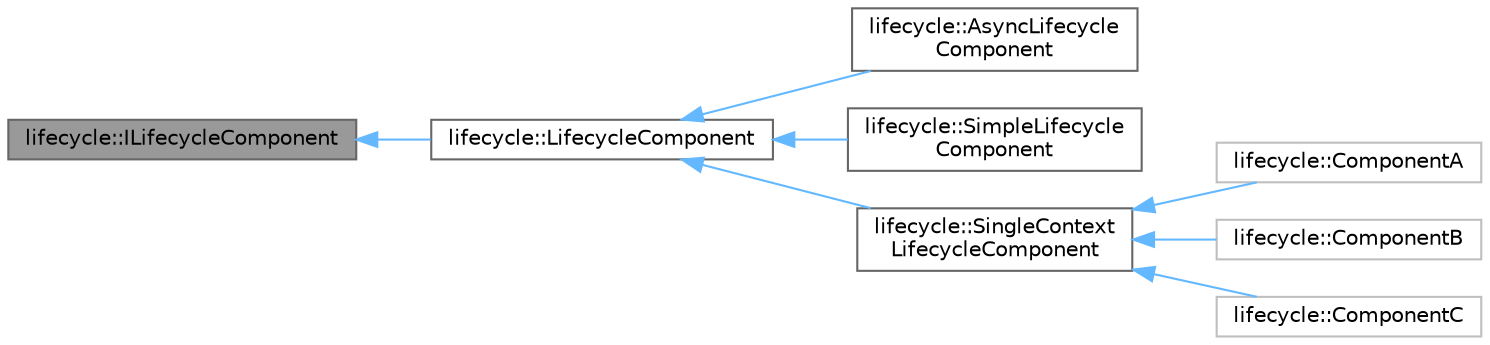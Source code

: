 digraph "lifecycle::ILifecycleComponent"
{
 // LATEX_PDF_SIZE
  bgcolor="transparent";
  edge [fontname=Helvetica,fontsize=10,labelfontname=Helvetica,labelfontsize=10];
  node [fontname=Helvetica,fontsize=10,shape=box,height=0.2,width=0.4];
  rankdir="LR";
  Node1 [id="Node000001",label="lifecycle::ILifecycleComponent",height=0.2,width=0.4,color="gray40", fillcolor="grey60", style="filled", fontcolor="black",tooltip=" "];
  Node1 -> Node2 [id="edge1_Node000001_Node000002",dir="back",color="steelblue1",style="solid",tooltip=" "];
  Node2 [id="Node000002",label="lifecycle::LifecycleComponent",height=0.2,width=0.4,color="gray40", fillcolor="white", style="filled",URL="$d9/d06/classlifecycle_1_1LifecycleComponent.html",tooltip=" "];
  Node2 -> Node3 [id="edge2_Node000002_Node000003",dir="back",color="steelblue1",style="solid",tooltip=" "];
  Node3 [id="Node000003",label="lifecycle::AsyncLifecycle\lComponent",height=0.2,width=0.4,color="gray40", fillcolor="white", style="filled",URL="$d5/d0a/classlifecycle_1_1AsyncLifecycleComponent.html",tooltip=" "];
  Node2 -> Node4 [id="edge3_Node000002_Node000004",dir="back",color="steelblue1",style="solid",tooltip=" "];
  Node4 [id="Node000004",label="lifecycle::SimpleLifecycle\lComponent",height=0.2,width=0.4,color="gray40", fillcolor="white", style="filled",URL="$da/df0/classlifecycle_1_1SimpleLifecycleComponent.html",tooltip=" "];
  Node2 -> Node5 [id="edge4_Node000002_Node000005",dir="back",color="steelblue1",style="solid",tooltip=" "];
  Node5 [id="Node000005",label="lifecycle::SingleContext\lLifecycleComponent",height=0.2,width=0.4,color="gray40", fillcolor="white", style="filled",URL="$db/dcc/classlifecycle_1_1SingleContextLifecycleComponent.html",tooltip=" "];
  Node5 -> Node6 [id="edge5_Node000005_Node000006",dir="back",color="steelblue1",style="solid",tooltip=" "];
  Node6 [id="Node000006",label="lifecycle::ComponentA",height=0.2,width=0.4,color="grey75", fillcolor="white", style="filled",URL="$dd/da1/classlifecycle_1_1ComponentA.html",tooltip=" "];
  Node5 -> Node7 [id="edge6_Node000005_Node000007",dir="back",color="steelblue1",style="solid",tooltip=" "];
  Node7 [id="Node000007",label="lifecycle::ComponentB",height=0.2,width=0.4,color="grey75", fillcolor="white", style="filled",URL="$d8/de5/classlifecycle_1_1ComponentB.html",tooltip=" "];
  Node5 -> Node8 [id="edge7_Node000005_Node000008",dir="back",color="steelblue1",style="solid",tooltip=" "];
  Node8 [id="Node000008",label="lifecycle::ComponentC",height=0.2,width=0.4,color="grey75", fillcolor="white", style="filled",URL="$d3/d12/classlifecycle_1_1ComponentC.html",tooltip=" "];
}
